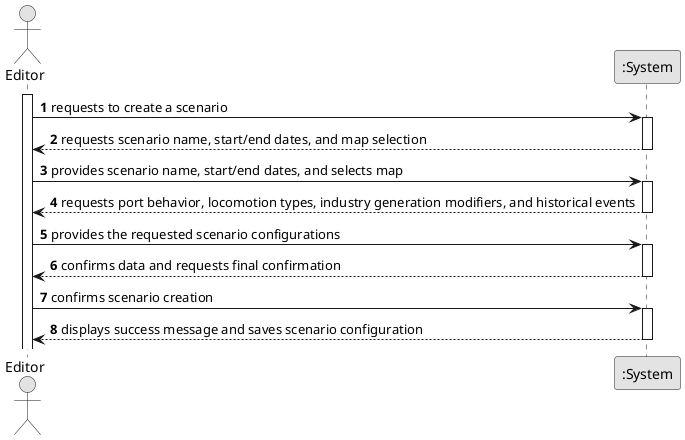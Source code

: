 @startuml
skinparam monochrome true
skinparam packageStyle rectangle
skinparam shadowing false

autonumber

actor "Editor" as Editor
participant ":System" as System

activate Editor

    Editor -> System : requests to create a scenario
    activate System

        System --> Editor : requests scenario name, start/end dates, and map selection
    deactivate System

    Editor -> System : provides scenario name, start/end dates, and selects map
    activate System

        System --> Editor : requests port behavior, locomotion types, industry generation modifiers, and historical events
    deactivate System

    Editor -> System : provides the requested scenario configurations
    activate System

        System --> Editor : confirms data and requests final confirmation
    deactivate System

    Editor -> System : confirms scenario creation
    activate System

        System --> Editor : displays success message and saves scenario configuration
    deactivate System

@enduml